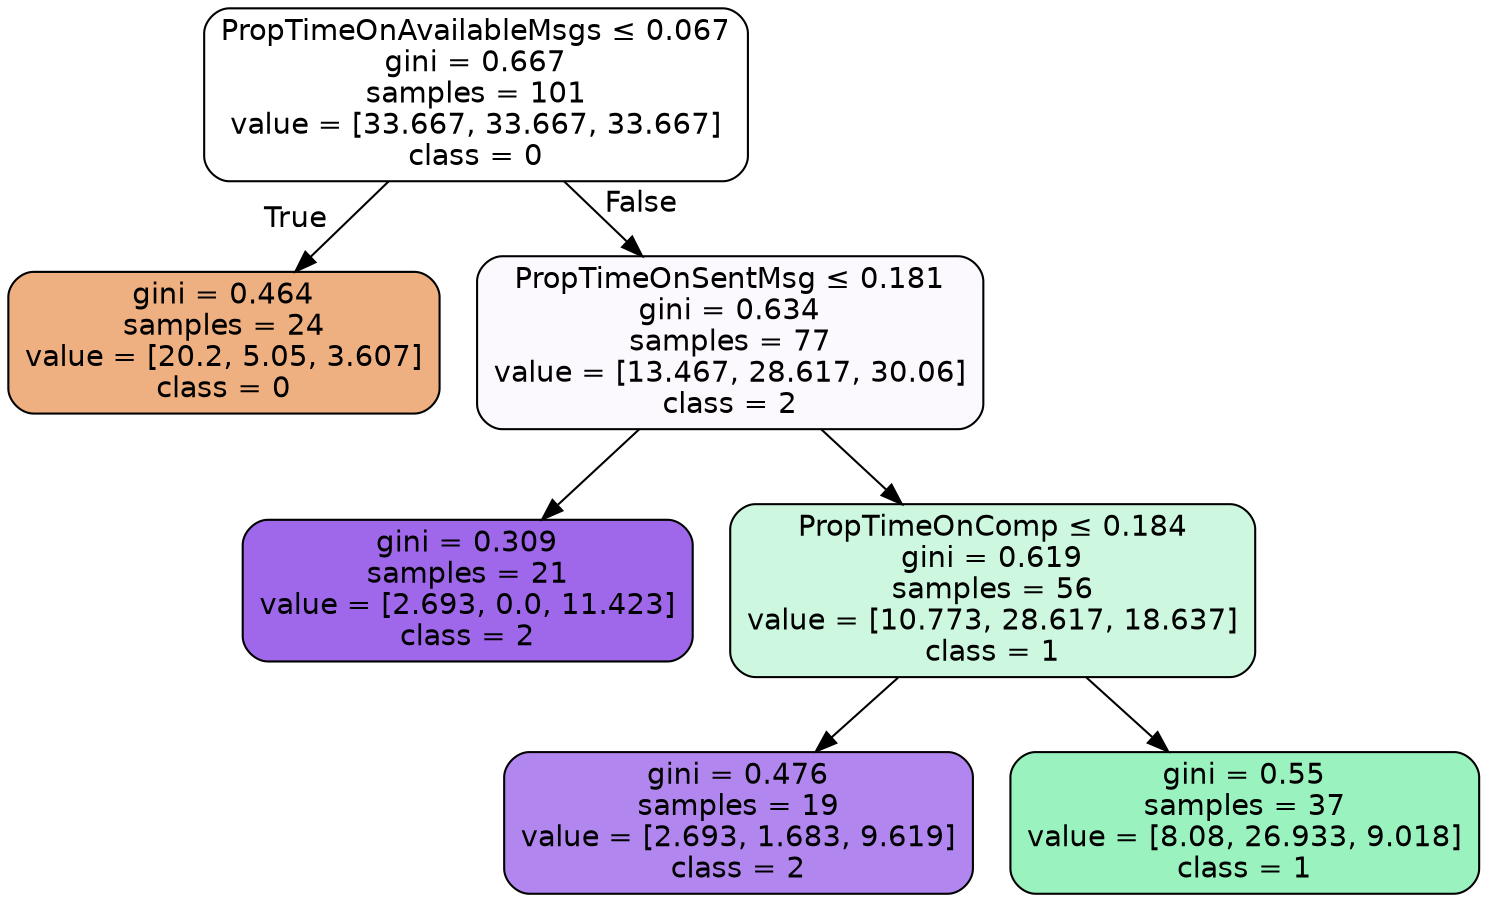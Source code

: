digraph Tree {
node [shape=box, style="filled, rounded", color="black", fontname="helvetica"] ;
edge [fontname="helvetica"] ;
0 [label=<PropTimeOnAvailableMsgs &le; 0.067<br/>gini = 0.667<br/>samples = 101<br/>value = [33.667, 33.667, 33.667]<br/>class = 0>, fillcolor="#ffffff"] ;
1 [label=<gini = 0.464<br/>samples = 24<br/>value = [20.2, 5.05, 3.607]<br/>class = 0>, fillcolor="#eeaf81"] ;
0 -> 1 [labeldistance=2.5, labelangle=45, headlabel="True"] ;
2 [label=<PropTimeOnSentMsg &le; 0.181<br/>gini = 0.634<br/>samples = 77<br/>value = [13.467, 28.617, 30.06]<br/>class = 2>, fillcolor="#fbf8fe"] ;
0 -> 2 [labeldistance=2.5, labelangle=-45, headlabel="False"] ;
3 [label=<gini = 0.309<br/>samples = 21<br/>value = [2.693, 0.0, 11.423]<br/>class = 2>, fillcolor="#9f68eb"] ;
2 -> 3 ;
4 [label=<PropTimeOnComp &le; 0.184<br/>gini = 0.619<br/>samples = 56<br/>value = [10.773, 28.617, 18.637]<br/>class = 1>, fillcolor="#cdf8df"] ;
2 -> 4 ;
5 [label=<gini = 0.476<br/>samples = 19<br/>value = [2.693, 1.683, 9.619]<br/>class = 2>, fillcolor="#b286ef"] ;
4 -> 5 ;
6 [label=<gini = 0.55<br/>samples = 37<br/>value = [8.08, 26.933, 9.018]<br/>class = 1>, fillcolor="#9af2bf"] ;
4 -> 6 ;
}
